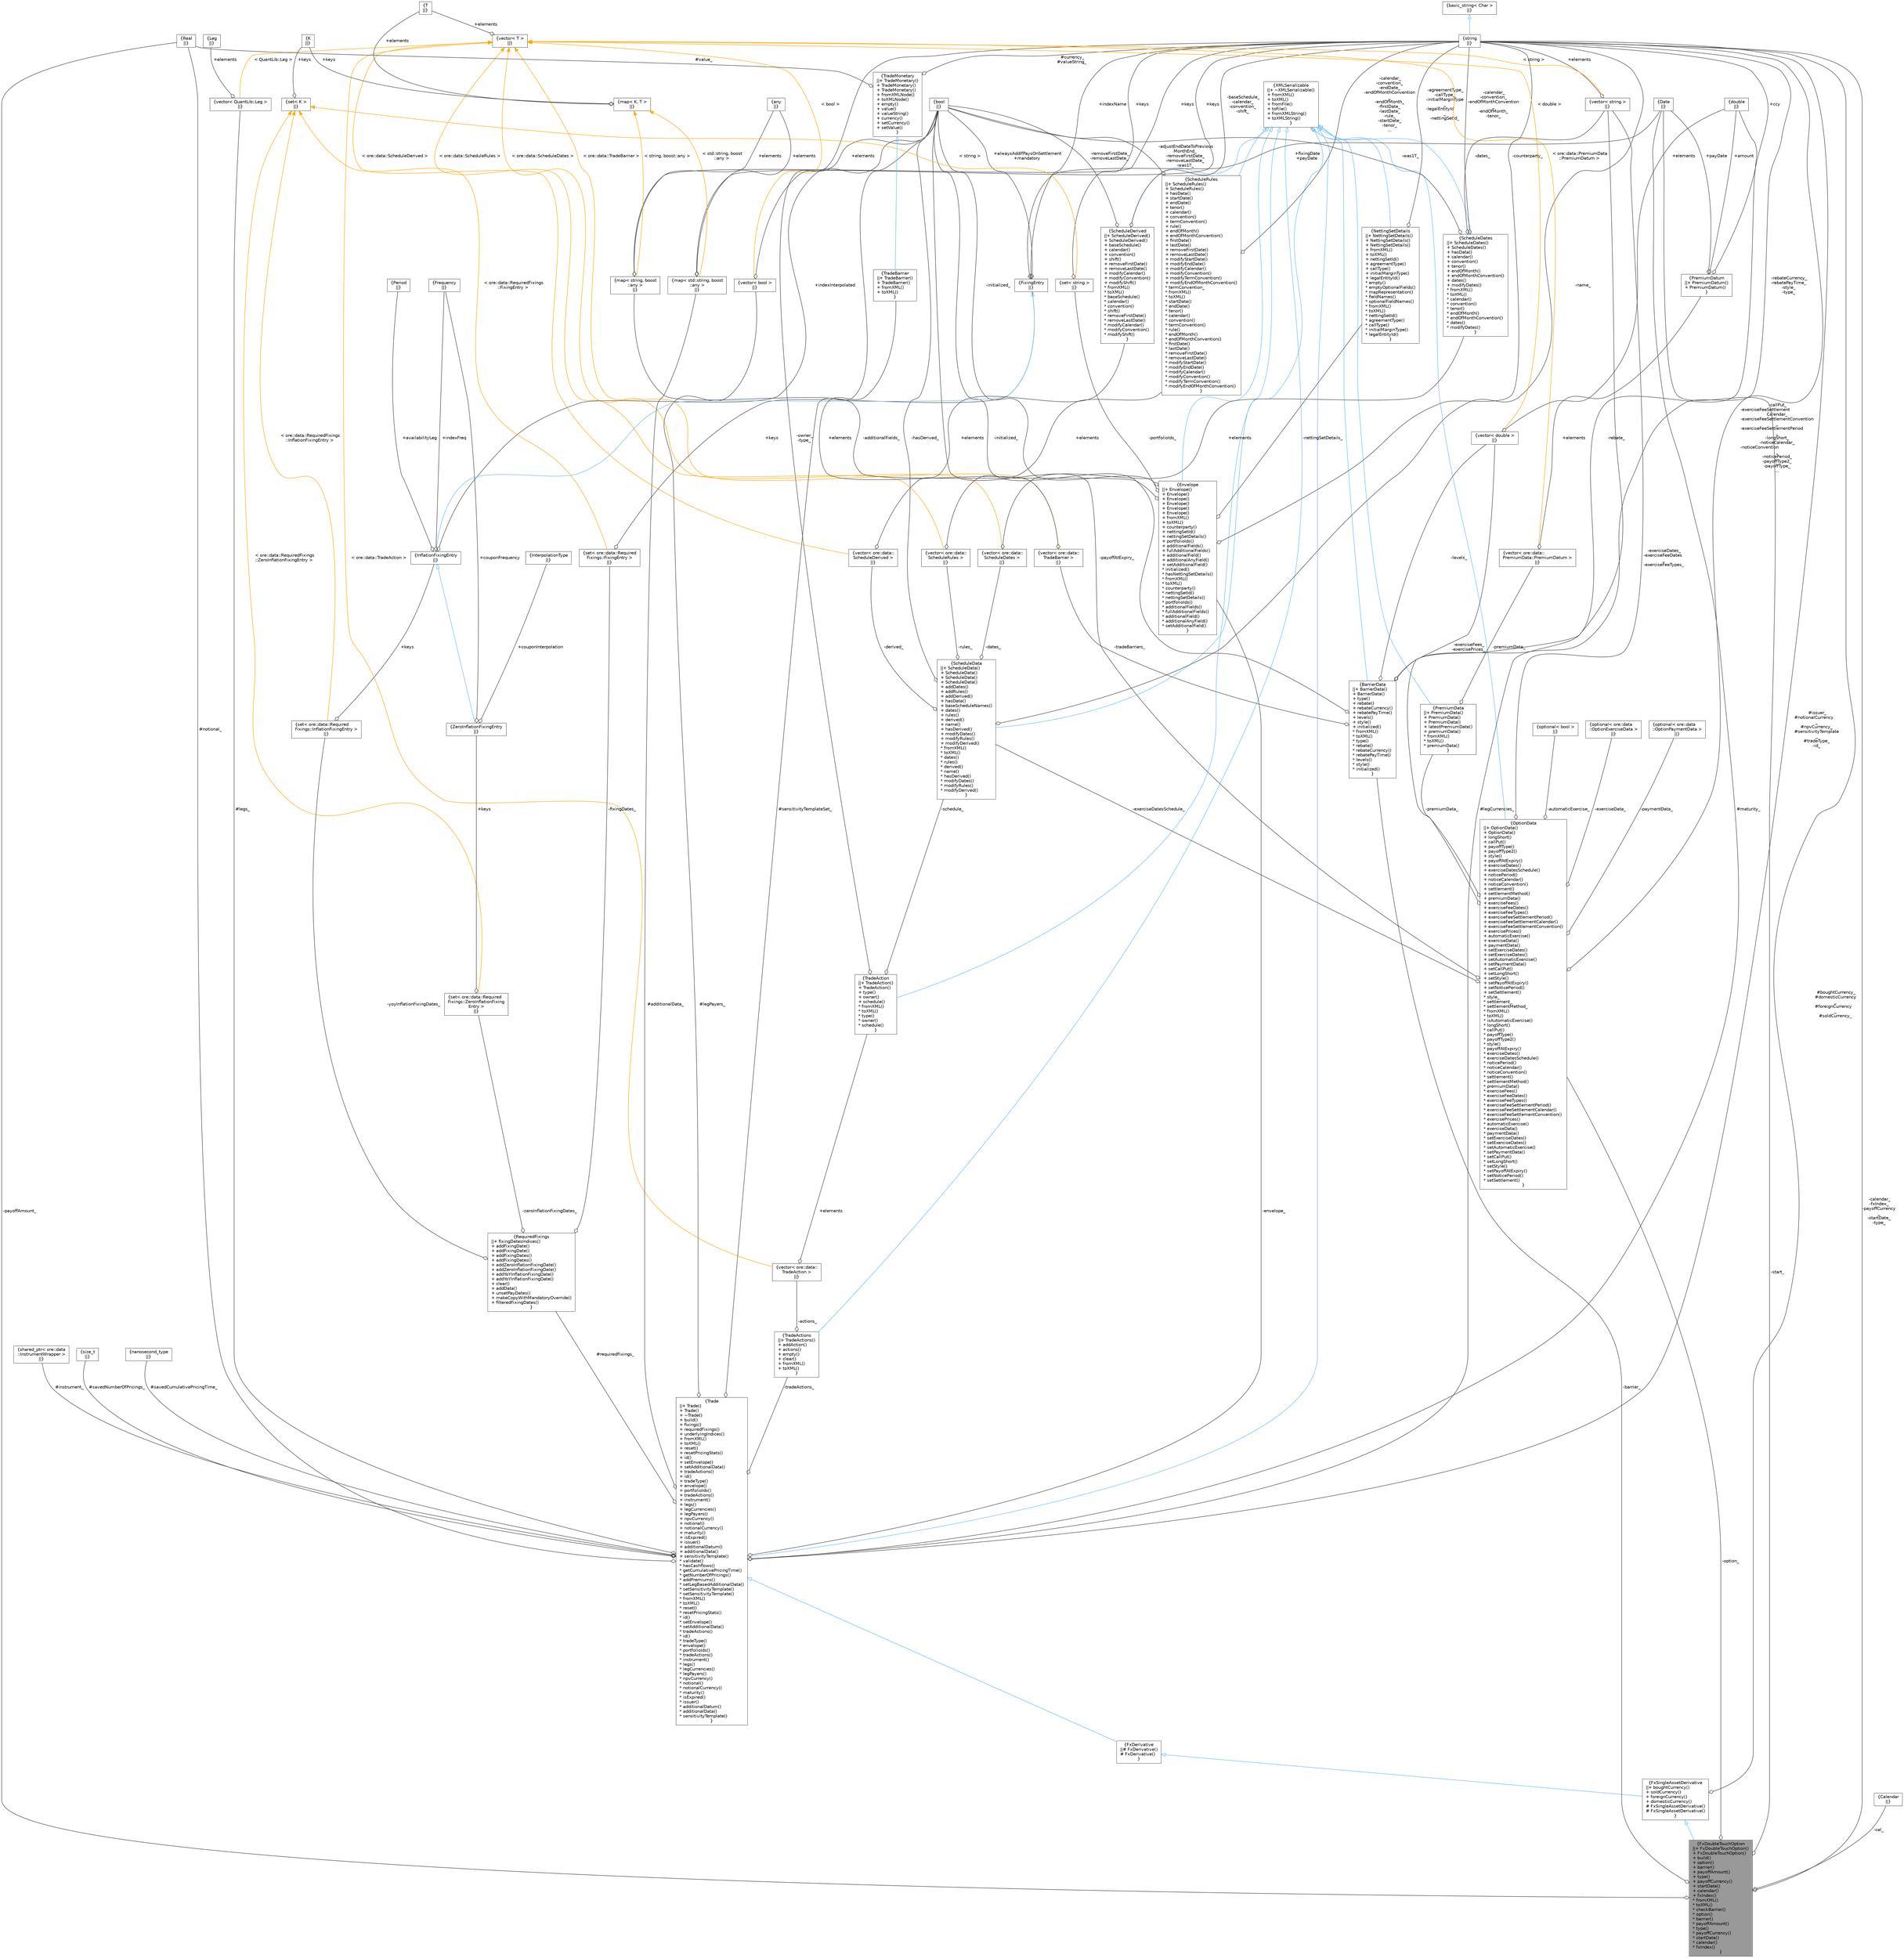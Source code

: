 digraph "FxDoubleTouchOption"
{
 // INTERACTIVE_SVG=YES
 // LATEX_PDF_SIZE
  bgcolor="transparent";
  edge [fontname=Helvetica,fontsize=10,labelfontname=Helvetica,labelfontsize=10];
  node [fontname=Helvetica,fontsize=10,shape=box,height=0.2,width=0.4];
  Node1 [label="{FxDoubleTouchOption\n||+ FxDoubleTouchOption()\l+ FxDoubleTouchOption()\l+ build()\l+ option()\l+ barrier()\l+ payoffAmount()\l+ type()\l+ payoffCurrency()\l+ startDate()\l+ calendar()\l+ fxIndex()\l* fromXML()\l* toXML()\l* checkBarrier()\l* option()\l* barrier()\l* payoffAmount()\l* type()\l* payoffCurrency()\l* startDate()\l* calendar()\l* fxIndex()\l}",height=0.2,width=0.4,color="gray40", fillcolor="grey60", style="filled", fontcolor="black",tooltip="Serializable FX Double One-Touch/No-Touch Option."];
  Node2 -> Node1 [dir="back",color="steelblue1",style="solid",arrowtail="onormal"];
  Node2 [label="{FxSingleAssetDerivative\n||+ boughtCurrency()\l+ soldCurrency()\l+ foreignCurrency()\l+ domesticCurrency()\l# FxSingleAssetDerivative()\l# FxSingleAssetDerivative()\l}",height=0.2,width=0.4,color="gray40", fillcolor="white", style="filled",URL="$classore_1_1data_1_1_fx_single_asset_derivative.html",tooltip="Base class for all single asset FX Derivaties."];
  Node3 -> Node2 [dir="back",color="steelblue1",style="solid",arrowtail="onormal"];
  Node3 [label="{FxDerivative\n||# FxDerivative()\l# FxDerivative()\l}",height=0.2,width=0.4,color="gray40", fillcolor="white", style="filled",URL="$classore_1_1data_1_1_fx_derivative.html",tooltip="Base class for all FX Derivaties."];
  Node4 -> Node3 [dir="back",color="steelblue1",style="solid",arrowtail="onormal"];
  Node4 [label="{Trade\n||+ Trade()\l+ Trade()\l+ ~Trade()\l+ build()\l+ fixings()\l+ requiredFixings()\l+ underlyingIndices()\l+ fromXML()\l+ toXML()\l+ reset()\l+ resetPricingStats()\l+ id()\l+ setEnvelope()\l+ setAdditionalData()\l+ tradeActions()\l+ id()\l+ tradeType()\l+ envelope()\l+ portfolioIds()\l+ tradeActions()\l+ instrument()\l+ legs()\l+ legCurrencies()\l+ legPayers()\l+ npvCurrency()\l+ notional()\l+ notionalCurrency()\l+ maturity()\l+ isExpired()\l+ issuer()\l+ additionalDatum()\l+ additionalData()\l+ sensitivityTemplate()\l* validate()\l* hasCashflows()\l* getCumulativePricingTime()\l* getNumberOfPricings()\l* addPremiums()\l* setLegBasedAdditionalData()\l* setSensitivityTemplate()\l* setSensitivityTemplate()\l* fromXML()\l* toXML()\l* reset()\l* resetPricingStats()\l* id()\l* setEnvelope()\l* setAdditionalData()\l* tradeActions()\l* id()\l* tradeType()\l* envelope()\l* portfolioIds()\l* tradeActions()\l* instrument()\l* legs()\l* legCurrencies()\l* legPayers()\l* npvCurrency()\l* notional()\l* notionalCurrency()\l* maturity()\l* isExpired()\l* issuer()\l* additionalDatum()\l* additionalData()\l* sensitivityTemplate()\l}",height=0.2,width=0.4,color="gray40", fillcolor="white", style="filled",URL="$classore_1_1data_1_1_trade.html",tooltip="Trade base class."];
  Node5 -> Node4 [dir="back",color="steelblue1",style="solid",arrowtail="onormal"];
  Node5 [label="{XMLSerializable\n||+ ~XMLSerializable()\l+ fromXML()\l+ toXML()\l+ fromFile()\l+ toFile()\l+ fromXMLString()\l+ toXMLString()\l}",height=0.2,width=0.4,color="gray40", fillcolor="white", style="filled",URL="$classore_1_1data_1_1_x_m_l_serializable.html",tooltip="Base class for all serializable classes."];
  Node6 -> Node4 [color="grey25",style="solid",label=" #issuer_\n#notionalCurrency\l_\n#npvCurrency_\n#sensitivityTemplate\l_\n#tradeType_\n-id_" ,arrowhead="odiamond"];
  Node6 [label="{string\n||}",height=0.2,width=0.4,color="gray40", fillcolor="white", style="filled",tooltip=" "];
  Node7 -> Node6 [dir="back",color="steelblue1",style="solid",arrowtail="onormal"];
  Node7 [label="{basic_string\< Char \>\n||}",height=0.2,width=0.4,color="gray40", fillcolor="white", style="filled",tooltip=" "];
  Node8 -> Node4 [color="grey25",style="solid",label=" #instrument_" ,arrowhead="odiamond"];
  Node8 [label="{shared_ptr\< ore::data\l::InstrumentWrapper \>\n||}",height=0.2,width=0.4,color="gray40", fillcolor="white", style="filled",tooltip=" "];
  Node9 -> Node4 [color="grey25",style="solid",label=" #legs_" ,arrowhead="odiamond"];
  Node9 [label="{vector\< QuantLib::Leg \>\n||}",height=0.2,width=0.4,color="gray40", fillcolor="white", style="filled",tooltip=" "];
  Node10 -> Node9 [color="grey25",style="solid",label=" +elements" ,arrowhead="odiamond"];
  Node10 [label="{Leg\n||}",height=0.2,width=0.4,color="gray40", fillcolor="white", style="filled",tooltip=" "];
  Node11 -> Node9 [dir="back",color="orange",style="solid",label=" \< QuantLib::Leg \>" ];
  Node11 [label="{vector\< T \>\n||}",height=0.2,width=0.4,color="gray40", fillcolor="white", style="filled",tooltip=" "];
  Node12 -> Node11 [color="grey25",style="solid",label=" +elements" ,arrowhead="odiamond"];
  Node12 [label="{T\n||}",height=0.2,width=0.4,color="gray40", fillcolor="white", style="filled",tooltip=" "];
  Node13 -> Node4 [color="grey25",style="solid",label=" #legCurrencies_" ,arrowhead="odiamond"];
  Node13 [label="{vector\< string \>\n||}",height=0.2,width=0.4,color="gray40", fillcolor="white", style="filled",tooltip=" "];
  Node6 -> Node13 [color="grey25",style="solid",label=" +elements" ,arrowhead="odiamond"];
  Node11 -> Node13 [dir="back",color="orange",style="solid",label=" \< string \>" ];
  Node14 -> Node4 [color="grey25",style="solid",label=" #legPayers_" ,arrowhead="odiamond"];
  Node14 [label="{vector\< bool \>\n||}",height=0.2,width=0.4,color="gray40", fillcolor="white", style="filled",tooltip=" "];
  Node15 -> Node14 [color="grey25",style="solid",label=" +elements" ,arrowhead="odiamond"];
  Node15 [label="{bool\n||}",height=0.2,width=0.4,color="gray40", fillcolor="white", style="filled",URL="$classbool.html",tooltip=" "];
  Node11 -> Node14 [dir="back",color="orange",style="solid",label=" \< bool \>" ];
  Node16 -> Node4 [color="grey25",style="solid",label=" #notional_" ,arrowhead="odiamond"];
  Node16 [label="{Real\n||}",height=0.2,width=0.4,color="gray40", fillcolor="white", style="filled",tooltip=" "];
  Node17 -> Node4 [color="grey25",style="solid",label=" #maturity_" ,arrowhead="odiamond"];
  Node17 [label="{Date\n||}",height=0.2,width=0.4,color="gray40", fillcolor="white", style="filled",tooltip=" "];
  Node15 -> Node4 [color="grey25",style="solid",label=" #sensitivityTemplateSet_" ,arrowhead="odiamond"];
  Node18 -> Node4 [color="grey25",style="solid",label=" #savedNumberOfPricings_" ,arrowhead="odiamond"];
  Node18 [label="{size_t\n||}",height=0.2,width=0.4,color="gray40", fillcolor="white", style="filled",tooltip=" "];
  Node19 -> Node4 [color="grey25",style="solid",label=" #savedCumulativePricingTime_" ,arrowhead="odiamond"];
  Node19 [label="{nanosecond_type\n||}",height=0.2,width=0.4,color="gray40", fillcolor="white", style="filled",tooltip=" "];
  Node20 -> Node4 [color="grey25",style="solid",label=" #requiredFixings_" ,arrowhead="odiamond"];
  Node20 [label="{RequiredFixings\n||+ fixingDatesIndices()\l+ addFixingDate()\l+ addFixingDate()\l+ addFixingDates()\l+ addFixingDates()\l+ addZeroInflationFixingDate()\l+ addZeroInflationFixingDate()\l+ addYoYInflationFixingDate()\l+ addYoYInflationFixingDate()\l+ clear()\l+ addData()\l+ unsetPayDates()\l+ makeCopyWithMandatoryOverride()\l+ filteredFixingDates()\l}",height=0.2,width=0.4,color="gray40", fillcolor="white", style="filled",URL="$classore_1_1data_1_1_required_fixings.html",tooltip=" "];
  Node21 -> Node20 [color="grey25",style="solid",label=" -fixingDates_" ,arrowhead="odiamond"];
  Node21 [label="{set\< ore::data::Required\lFixings::FixingEntry \>\n||}",height=0.2,width=0.4,color="gray40", fillcolor="white", style="filled",tooltip=" "];
  Node22 -> Node21 [color="grey25",style="solid",label=" +keys" ,arrowhead="odiamond"];
  Node22 [label="{FixingEntry\n||}",height=0.2,width=0.4,color="gray40", fillcolor="white", style="filled",URL="$structore_1_1data_1_1_required_fixings_1_1_fixing_entry.html",tooltip=" "];
  Node6 -> Node22 [color="grey25",style="solid",label=" +indexName" ,arrowhead="odiamond"];
  Node17 -> Node22 [color="grey25",style="solid",label=" +fixingDate\n+payDate" ,arrowhead="odiamond"];
  Node15 -> Node22 [color="grey25",style="solid",label=" +alwaysAddIfPaysOnSettlement\n+mandatory" ,arrowhead="odiamond"];
  Node23 -> Node21 [dir="back",color="orange",style="solid",label=" \< ore::data::RequiredFixings\l::FixingEntry \>" ];
  Node23 [label="{set\< K \>\n||}",height=0.2,width=0.4,color="gray40", fillcolor="white", style="filled",tooltip=" "];
  Node24 -> Node23 [color="grey25",style="solid",label=" +keys" ,arrowhead="odiamond"];
  Node24 [label="{K\n||}",height=0.2,width=0.4,color="gray40", fillcolor="white", style="filled",tooltip=" "];
  Node25 -> Node20 [color="grey25",style="solid",label=" -zeroInflationFixingDates_" ,arrowhead="odiamond"];
  Node25 [label="{set\< ore::data::Required\lFixings::ZeroInflationFixing\lEntry \>\n||}",height=0.2,width=0.4,color="gray40", fillcolor="white", style="filled",tooltip=" "];
  Node26 -> Node25 [color="grey25",style="solid",label=" +keys" ,arrowhead="odiamond"];
  Node26 [label="{ZeroInflationFixingEntry\n||}",height=0.2,width=0.4,color="gray40", fillcolor="white", style="filled",URL="$structore_1_1data_1_1_required_fixings_1_1_zero_inflation_fixing_entry.html",tooltip=" "];
  Node27 -> Node26 [dir="back",color="steelblue1",style="solid",arrowtail="onormal"];
  Node27 [label="{InflationFixingEntry\n||}",height=0.2,width=0.4,color="gray40", fillcolor="white", style="filled",URL="$structore_1_1data_1_1_required_fixings_1_1_inflation_fixing_entry.html",tooltip=" "];
  Node22 -> Node27 [dir="back",color="steelblue1",style="solid",arrowtail="onormal"];
  Node15 -> Node27 [color="grey25",style="solid",label=" +indexInterpolated" ,arrowhead="odiamond"];
  Node28 -> Node27 [color="grey25",style="solid",label=" +indexFreq" ,arrowhead="odiamond"];
  Node28 [label="{Frequency\n||}",height=0.2,width=0.4,color="gray40", fillcolor="white", style="filled",tooltip=" "];
  Node29 -> Node27 [color="grey25",style="solid",label=" +availabilityLeg" ,arrowhead="odiamond"];
  Node29 [label="{Period\n||}",height=0.2,width=0.4,color="gray40", fillcolor="white", style="filled",tooltip=" "];
  Node30 -> Node26 [color="grey25",style="solid",label=" +couponInterpolation" ,arrowhead="odiamond"];
  Node30 [label="{InterpolationType\n||}",height=0.2,width=0.4,color="gray40", fillcolor="white", style="filled",tooltip=" "];
  Node28 -> Node26 [color="grey25",style="solid",label=" +couponFrequency" ,arrowhead="odiamond"];
  Node23 -> Node25 [dir="back",color="orange",style="solid",label=" \< ore::data::RequiredFixings\l::ZeroInflationFixingEntry \>" ];
  Node31 -> Node20 [color="grey25",style="solid",label=" -yoyInflationFixingDates_" ,arrowhead="odiamond"];
  Node31 [label="{set\< ore::data::Required\lFixings::InflationFixingEntry \>\n||}",height=0.2,width=0.4,color="gray40", fillcolor="white", style="filled",tooltip=" "];
  Node27 -> Node31 [color="grey25",style="solid",label=" +keys" ,arrowhead="odiamond"];
  Node23 -> Node31 [dir="back",color="orange",style="solid",label=" \< ore::data::RequiredFixings\l::InflationFixingEntry \>" ];
  Node32 -> Node4 [color="grey25",style="solid",label=" #additionalData_" ,arrowhead="odiamond"];
  Node32 [label="{map\< std::string, boost\l::any \>\n||}",height=0.2,width=0.4,color="gray40", fillcolor="white", style="filled",tooltip=" "];
  Node6 -> Node32 [color="grey25",style="solid",label=" +keys" ,arrowhead="odiamond"];
  Node33 -> Node32 [color="grey25",style="solid",label=" +elements" ,arrowhead="odiamond"];
  Node33 [label="{any\n||}",height=0.2,width=0.4,color="gray40", fillcolor="white", style="filled",tooltip=" "];
  Node34 -> Node32 [dir="back",color="orange",style="solid",label=" \< std::string, boost\l::any \>" ];
  Node34 [label="{map\< K, T \>\n||}",height=0.2,width=0.4,color="gray40", fillcolor="white", style="filled",tooltip=" "];
  Node24 -> Node34 [color="grey25",style="solid",label=" +keys" ,arrowhead="odiamond"];
  Node12 -> Node34 [color="grey25",style="solid",label=" +elements" ,arrowhead="odiamond"];
  Node35 -> Node4 [color="grey25",style="solid",label=" -envelope_" ,arrowhead="odiamond"];
  Node35 [label="{Envelope\n||+ Envelope()\l+ Envelope()\l+ Envelope()\l+ Envelope()\l+ Envelope()\l+ Envelope()\l+ fromXML()\l+ toXML()\l+ counterparty()\l+ nettingSetId()\l+ nettingSetDetails()\l+ portfolioIds()\l+ additionalFields()\l+ fullAdditionalFields()\l+ additionalField()\l+ additionalAnyField()\l+ setAdditionalField()\l* initialized()\l* hasNettingSetDetails()\l* fromXML()\l* toXML()\l* counterparty()\l* nettingSetId()\l* nettingSetDetails()\l* portfolioIds()\l* additionalFields()\l* fullAdditionalFields()\l* additionalField()\l* additionalAnyField()\l* setAdditionalField()\l}",height=0.2,width=0.4,color="gray40", fillcolor="white", style="filled",URL="$classore_1_1data_1_1_envelope.html",tooltip="Serializable object holding generic trade data, reporting dimensions."];
  Node5 -> Node35 [dir="back",color="steelblue1",style="solid",arrowtail="onormal"];
  Node6 -> Node35 [color="grey25",style="solid",label=" -counterparty_" ,arrowhead="odiamond"];
  Node36 -> Node35 [color="grey25",style="solid",label=" -nettingSetDetails_" ,arrowhead="odiamond"];
  Node36 [label="{NettingSetDetails\n||+ NettingSetDetails()\l+ NettingSetDetails()\l+ NettingSetDetails()\l+ fromXML()\l+ toXML()\l+ nettingSetId()\l+ agreementType()\l+ callType()\l+ initialMarginType()\l+ legalEntityId()\l* empty()\l* emptyOptionalFields()\l* mapRepresentation()\l* fieldNames()\l* optionalFieldNames()\l* fromXML()\l* toXML()\l* nettingSetId()\l* agreementType()\l* callType()\l* initialMarginType()\l* legalEntityId()\l}",height=0.2,width=0.4,color="gray40", fillcolor="white", style="filled",URL="$classore_1_1data_1_1_netting_set_details.html",tooltip="Serializable object holding netting set identification data."];
  Node5 -> Node36 [dir="back",color="steelblue1",style="solid",arrowtail="onormal"];
  Node6 -> Node36 [color="grey25",style="solid",label=" -agreementType_\n-callType_\n-initialMarginType\l_\n-legalEntityId\l_\n-nettingSetId_" ,arrowhead="odiamond"];
  Node37 -> Node35 [color="grey25",style="solid",label=" -portfolioIds_" ,arrowhead="odiamond"];
  Node37 [label="{set\< string \>\n||}",height=0.2,width=0.4,color="gray40", fillcolor="white", style="filled",tooltip=" "];
  Node6 -> Node37 [color="grey25",style="solid",label=" +keys" ,arrowhead="odiamond"];
  Node23 -> Node37 [dir="back",color="orange",style="solid",label=" \< string \>" ];
  Node38 -> Node35 [color="grey25",style="solid",label=" -additionalFields_" ,arrowhead="odiamond"];
  Node38 [label="{map\< string, boost\l::any \>\n||}",height=0.2,width=0.4,color="gray40", fillcolor="white", style="filled",tooltip=" "];
  Node6 -> Node38 [color="grey25",style="solid",label=" +keys" ,arrowhead="odiamond"];
  Node33 -> Node38 [color="grey25",style="solid",label=" +elements" ,arrowhead="odiamond"];
  Node34 -> Node38 [dir="back",color="orange",style="solid",label=" \< string, boost::any \>" ];
  Node15 -> Node35 [color="grey25",style="solid",label=" -initialized_" ,arrowhead="odiamond"];
  Node39 -> Node4 [color="grey25",style="solid",label=" -tradeActions_" ,arrowhead="odiamond"];
  Node39 [label="{TradeActions\n||+ TradeActions()\l+ addAction()\l+ actions()\l+ empty()\l+ clear()\l+ fromXML()\l+ toXML()\l}",height=0.2,width=0.4,color="gray40", fillcolor="white", style="filled",URL="$classore_1_1data_1_1_trade_actions.html",tooltip="Serializable object holding generic trade actions."];
  Node5 -> Node39 [dir="back",color="steelblue1",style="solid",arrowtail="onormal"];
  Node40 -> Node39 [color="grey25",style="solid",label=" -actions_" ,arrowhead="odiamond"];
  Node40 [label="{vector\< ore::data::\lTradeAction \>\n||}",height=0.2,width=0.4,color="gray40", fillcolor="white", style="filled",tooltip=" "];
  Node41 -> Node40 [color="grey25",style="solid",label=" +elements" ,arrowhead="odiamond"];
  Node41 [label="{TradeAction\n||+ TradeAction()\l+ TradeAction()\l+ type()\l+ owner()\l+ schedule()\l* fromXML()\l* toXML()\l* type()\l* owner()\l* schedule()\l}",height=0.2,width=0.4,color="gray40", fillcolor="white", style="filled",URL="$classore_1_1data_1_1_trade_action.html",tooltip="Serializable object holding a trade action."];
  Node5 -> Node41 [dir="back",color="steelblue1",style="solid",arrowtail="onormal"];
  Node6 -> Node41 [color="grey25",style="solid",label=" -owner_\n-type_" ,arrowhead="odiamond"];
  Node42 -> Node41 [color="grey25",style="solid",label=" -schedule_" ,arrowhead="odiamond"];
  Node42 [label="{ScheduleData\n||+ ScheduleData()\l+ ScheduleData()\l+ ScheduleData()\l+ ScheduleData()\l+ addDates()\l+ addRules()\l+ addDerived()\l+ hasData()\l+ baseScheduleNames()\l+ dates()\l+ rules()\l+ derived()\l+ name()\l+ hasDerived()\l+ modifyDates()\l+ modifyRules()\l+ modifyDerived()\l* fromXML()\l* toXML()\l* dates()\l* rules()\l* derived()\l* name()\l* hasDerived()\l* modifyDates()\l* modifyRules()\l* modifyDerived()\l}",height=0.2,width=0.4,color="gray40", fillcolor="white", style="filled",URL="$classore_1_1data_1_1_schedule_data.html",tooltip="Serializable schedule data."];
  Node5 -> Node42 [dir="back",color="steelblue1",style="solid",arrowtail="onormal"];
  Node43 -> Node42 [color="grey25",style="solid",label=" -dates_" ,arrowhead="odiamond"];
  Node43 [label="{vector\< ore::data::\lScheduleDates \>\n||}",height=0.2,width=0.4,color="gray40", fillcolor="white", style="filled",tooltip=" "];
  Node44 -> Node43 [color="grey25",style="solid",label=" +elements" ,arrowhead="odiamond"];
  Node44 [label="{ScheduleDates\n||+ ScheduleDates()\l+ ScheduleDates()\l+ hasData()\l+ calendar()\l+ convention()\l+ tenor()\l+ endOfMonth()\l+ endOfMonthConvention()\l+ dates()\l+ modifyDates()\l* fromXML()\l* toXML()\l* calendar()\l* convention()\l* tenor()\l* endOfMonth()\l* endOfMonthConvention()\l* dates()\l* modifyDates()\l}",height=0.2,width=0.4,color="gray40", fillcolor="white", style="filled",URL="$classore_1_1data_1_1_schedule_dates.html",tooltip="Serializable object holding schedule Dates data."];
  Node5 -> Node44 [dir="back",color="steelblue1",style="solid",arrowtail="onormal"];
  Node6 -> Node44 [color="grey25",style="solid",label=" -calendar_\n-convention_\n-endOfMonthConvention\l_\n-endOfMonth_\n-tenor_" ,arrowhead="odiamond"];
  Node13 -> Node44 [color="grey25",style="solid",label=" -dates_" ,arrowhead="odiamond"];
  Node15 -> Node44 [color="grey25",style="solid",label=" -was1T_" ,arrowhead="odiamond"];
  Node11 -> Node43 [dir="back",color="orange",style="solid",label=" \< ore::data::ScheduleDates \>" ];
  Node45 -> Node42 [color="grey25",style="solid",label=" -rules_" ,arrowhead="odiamond"];
  Node45 [label="{vector\< ore::data::\lScheduleRules \>\n||}",height=0.2,width=0.4,color="gray40", fillcolor="white", style="filled",tooltip=" "];
  Node46 -> Node45 [color="grey25",style="solid",label=" +elements" ,arrowhead="odiamond"];
  Node46 [label="{ScheduleRules\n||+ ScheduleRules()\l+ ScheduleRules()\l+ hasData()\l+ startDate()\l+ endDate()\l+ tenor()\l+ calendar()\l+ convention()\l+ termConvention()\l+ rule()\l+ endOfMonth()\l+ endOfMonthConvention()\l+ firstDate()\l+ lastDate()\l+ removeFirstDate()\l+ removeLastDate()\l+ modifyStartDate()\l+ modifyEndDate()\l+ modifyCalendar()\l+ modifyConvention()\l+ modifyTermConvention()\l+ modifyEndOfMonthConvention()\l* termConvention_\l* fromXML()\l* toXML()\l* startDate()\l* endDate()\l* tenor()\l* calendar()\l* convention()\l* termConvention()\l* rule()\l* endOfMonth()\l* endOfMonthConvention()\l* firstDate()\l* lastDate()\l* removeFirstDate()\l* removeLastDate()\l* modifyStartDate()\l* modifyEndDate()\l* modifyCalendar()\l* modifyConvention()\l* modifyTermConvention()\l* modifyEndOfMonthConvention()\l}",height=0.2,width=0.4,color="gray40", fillcolor="white", style="filled",URL="$classore_1_1data_1_1_schedule_rules.html",tooltip="Serializable object holding schedule Rules data."];
  Node5 -> Node46 [dir="back",color="steelblue1",style="solid",arrowtail="onormal"];
  Node6 -> Node46 [color="grey25",style="solid",label=" -calendar_\n-convention_\n-endDate_\n-endOfMonthConvention\l_\n-endOfMonth_\n-firstDate_\n-lastDate_\n-rule_\n-startDate_\n-tenor_\n..." ,arrowhead="odiamond"];
  Node15 -> Node46 [color="grey25",style="solid",label=" -adjustEndDateToPrevious\lMonthEnd_\n-removeFirstDate_\n-removeLastDate_\n-was1T_" ,arrowhead="odiamond"];
  Node11 -> Node45 [dir="back",color="orange",style="solid",label=" \< ore::data::ScheduleRules \>" ];
  Node47 -> Node42 [color="grey25",style="solid",label=" -derived_" ,arrowhead="odiamond"];
  Node47 [label="{vector\< ore::data::\lScheduleDerived \>\n||}",height=0.2,width=0.4,color="gray40", fillcolor="white", style="filled",tooltip=" "];
  Node48 -> Node47 [color="grey25",style="solid",label=" +elements" ,arrowhead="odiamond"];
  Node48 [label="{ScheduleDerived\n||+ ScheduleDerived()\l+ ScheduleDerived()\l+ baseSchedule()\l+ calendar()\l+ convention()\l+ shift()\l+ removeFirstDate()\l+ removeLastDate()\l+ modifyCalendar()\l+ modifyConvention()\l+ modifyShift()\l* fromXML()\l* toXML()\l* baseSchedule()\l* calendar()\l* convention()\l* shift()\l* removeFirstDate()\l* removeLastDate()\l* modifyCalendar()\l* modifyConvention()\l* modifyShift()\l}",height=0.2,width=0.4,color="gray40", fillcolor="white", style="filled",URL="$classore_1_1data_1_1_schedule_derived.html",tooltip="Serializable object holding Derived schedule data."];
  Node5 -> Node48 [dir="back",color="steelblue1",style="solid",arrowtail="onormal"];
  Node6 -> Node48 [color="grey25",style="solid",label=" -baseSchedule_\n-calendar_\n-convention_\n-shift_" ,arrowhead="odiamond"];
  Node15 -> Node48 [color="grey25",style="solid",label=" -removeFirstDate_\n-removeLastDate_" ,arrowhead="odiamond"];
  Node11 -> Node47 [dir="back",color="orange",style="solid",label=" \< ore::data::ScheduleDerived \>" ];
  Node6 -> Node42 [color="grey25",style="solid",label=" -name_" ,arrowhead="odiamond"];
  Node15 -> Node42 [color="grey25",style="solid",label=" -hasDerived_" ,arrowhead="odiamond"];
  Node11 -> Node40 [dir="back",color="orange",style="solid",label=" \< ore::data::TradeAction \>" ];
  Node6 -> Node2 [color="grey25",style="solid",label=" #boughtCurrency_\n#domesticCurrency\l_\n#foreignCurrency\l_\n#soldCurrency_" ,arrowhead="odiamond"];
  Node49 -> Node1 [color="grey25",style="solid",label=" -option_" ,arrowhead="odiamond"];
  Node49 [label="{OptionData\n||+ OptionData()\l+ OptionData()\l+ longShort()\l+ callPut()\l+ payoffType()\l+ payoffType2()\l+ style()\l+ payoffAtExpiry()\l+ exerciseDates()\l+ exerciseDatesSchedule()\l+ noticePeriod()\l+ noticeCalendar()\l+ noticeConvention()\l+ settlement()\l+ settlementMethod()\l+ premiumData()\l+ exerciseFees()\l+ exerciseFeeDates()\l+ exerciseFeeTypes()\l+ exerciseFeeSettlementPeriod()\l+ exerciseFeeSettlementCalendar()\l+ exerciseFeeSettlementConvention()\l+ exercisePrices()\l+ automaticExercise()\l+ exerciseData()\l+ paymentData()\l+ setExerciseDates()\l+ setExerciseDates()\l+ setAutomaticExercise()\l+ setPaymentData()\l+ setCallPut()\l+ setLongShort()\l+ setStyle()\l+ setPayoffAtExpiry()\l+ setNoticePeriod()\l+ setSettlement()\l* style_\l* settlement_\l* settlementMethod_\l* fromXML()\l* toXML()\l* isAutomaticExercise()\l* longShort()\l* callPut()\l* payoffType()\l* payoffType2()\l* style()\l* payoffAtExpiry()\l* exerciseDates()\l* exerciseDatesSchedule()\l* noticePeriod()\l* noticeCalendar()\l* noticeConvention()\l* settlement()\l* settlementMethod()\l* premiumData()\l* exerciseFees()\l* exerciseFeeDates()\l* exerciseFeeTypes()\l* exerciseFeeSettlementPeriod()\l* exerciseFeeSettlementCalendar()\l* exerciseFeeSettlementConvention()\l* exercisePrices()\l* automaticExercise()\l* exerciseData()\l* paymentData()\l* setExerciseDates()\l* setExerciseDates()\l* setAutomaticExercise()\l* setPaymentData()\l* setCallPut()\l* setLongShort()\l* setStyle()\l* setPayoffAtExpiry()\l* setNoticePeriod()\l* setSettlement()\l}",height=0.2,width=0.4,color="gray40", fillcolor="white", style="filled",URL="$classore_1_1data_1_1_option_data.html",tooltip="Serializable object holding option data."];
  Node5 -> Node49 [dir="back",color="steelblue1",style="solid",arrowtail="onormal"];
  Node6 -> Node49 [color="grey25",style="solid",label=" -callPut_\n-exerciseFeeSettlement\lCalendar_\n-exerciseFeeSettlementConvention\l_\n-exerciseFeeSettlementPeriod\l_\n-longShort_\n-noticeCalendar_\n-noticeConvention\l_\n-noticePeriod_\n-payoffType2_\n-payoffType_\n..." ,arrowhead="odiamond"];
  Node15 -> Node49 [color="grey25",style="solid",label=" -payoffAtExpiry_" ,arrowhead="odiamond"];
  Node42 -> Node49 [color="grey25",style="solid",label=" -exerciseDatesSchedule_" ,arrowhead="odiamond"];
  Node13 -> Node49 [color="grey25",style="solid",label=" -exerciseDates_\n-exerciseFeeDates\l_\n-exerciseFeeTypes_" ,arrowhead="odiamond"];
  Node50 -> Node49 [color="grey25",style="solid",label=" -premiumData_" ,arrowhead="odiamond"];
  Node50 [label="{PremiumData\n||+ PremiumData()\l+ PremiumData()\l+ PremiumData()\l+ latestPremiumDate()\l+ premiumData()\l* fromXML()\l* toXML()\l* premiumData()\l}",height=0.2,width=0.4,color="gray40", fillcolor="white", style="filled",URL="$classore_1_1data_1_1_premium_data.html",tooltip="Serializable object holding premium data."];
  Node5 -> Node50 [dir="back",color="steelblue1",style="solid",arrowtail="onormal"];
  Node51 -> Node50 [color="grey25",style="solid",label=" -premiumData_" ,arrowhead="odiamond"];
  Node51 [label="{vector\< ore::data::\lPremiumData::PremiumDatum \>\n||}",height=0.2,width=0.4,color="gray40", fillcolor="white", style="filled",tooltip=" "];
  Node52 -> Node51 [color="grey25",style="solid",label=" +elements" ,arrowhead="odiamond"];
  Node52 [label="{PremiumDatum\n||+ PremiumDatum()\l+ PremiumDatum()\l}",height=0.2,width=0.4,color="gray40", fillcolor="white", style="filled",URL="$structore_1_1data_1_1_premium_data_1_1_premium_datum.html",tooltip=" "];
  Node53 -> Node52 [color="grey25",style="solid",label=" +amount" ,arrowhead="odiamond"];
  Node53 [label="{double\n||}",height=0.2,width=0.4,color="gray40", fillcolor="white", style="filled",tooltip=" "];
  Node6 -> Node52 [color="grey25",style="solid",label=" +ccy" ,arrowhead="odiamond"];
  Node17 -> Node52 [color="grey25",style="solid",label=" +payDate" ,arrowhead="odiamond"];
  Node11 -> Node51 [dir="back",color="orange",style="solid",label=" \< ore::data::PremiumData\l::PremiumDatum \>" ];
  Node54 -> Node49 [color="grey25",style="solid",label=" -exerciseFees_\n-exercisePrices_" ,arrowhead="odiamond"];
  Node54 [label="{vector\< double \>\n||}",height=0.2,width=0.4,color="gray40", fillcolor="white", style="filled",tooltip=" "];
  Node53 -> Node54 [color="grey25",style="solid",label=" +elements" ,arrowhead="odiamond"];
  Node11 -> Node54 [dir="back",color="orange",style="solid",label=" \< double \>" ];
  Node55 -> Node49 [color="grey25",style="solid",label=" -automaticExercise_" ,arrowhead="odiamond"];
  Node55 [label="{optional\< bool \>\n||}",height=0.2,width=0.4,color="gray40", fillcolor="white", style="filled",tooltip=" "];
  Node56 -> Node49 [color="grey25",style="solid",label=" -exerciseData_" ,arrowhead="odiamond"];
  Node56 [label="{optional\< ore::data\l::OptionExerciseData \>\n||}",height=0.2,width=0.4,color="gray40", fillcolor="white", style="filled",tooltip=" "];
  Node57 -> Node49 [color="grey25",style="solid",label=" -paymentData_" ,arrowhead="odiamond"];
  Node57 [label="{optional\< ore::data\l::OptionPaymentData \>\n||}",height=0.2,width=0.4,color="gray40", fillcolor="white", style="filled",tooltip=" "];
  Node58 -> Node1 [color="grey25",style="solid",label=" -barrier_" ,arrowhead="odiamond"];
  Node58 [label="{BarrierData\n||+ BarrierData()\l+ BarrierData()\l+ type()\l+ rebate()\l+ rebateCurrency()\l+ rebatePayTime()\l+ levels()\l+ style()\l+ initialized()\l* fromXML()\l* toXML()\l* type()\l* rebate()\l* rebateCurrency()\l* rebatePayTime()\l* levels()\l* style()\l* initialized()\l}",height=0.2,width=0.4,color="gray40", fillcolor="white", style="filled",URL="$classore_1_1data_1_1_barrier_data.html",tooltip="Serializable obejct holding barrier data."];
  Node5 -> Node58 [dir="back",color="steelblue1",style="solid",arrowtail="onormal"];
  Node15 -> Node58 [color="grey25",style="solid",label=" -initialized_" ,arrowhead="odiamond"];
  Node6 -> Node58 [color="grey25",style="solid",label=" -rebateCurrency_\n-rebatePayTime_\n-style_\n-type_" ,arrowhead="odiamond"];
  Node54 -> Node58 [color="grey25",style="solid",label=" -levels_" ,arrowhead="odiamond"];
  Node53 -> Node58 [color="grey25",style="solid",label=" -rebate_" ,arrowhead="odiamond"];
  Node59 -> Node58 [color="grey25",style="solid",label=" -tradeBarriers_" ,arrowhead="odiamond"];
  Node59 [label="{vector\< ore::data::\lTradeBarrier \>\n||}",height=0.2,width=0.4,color="gray40", fillcolor="white", style="filled",tooltip=" "];
  Node60 -> Node59 [color="grey25",style="solid",label=" +elements" ,arrowhead="odiamond"];
  Node60 [label="{TradeBarrier\n||+ TradeBarrier()\l+ TradeBarrier()\l+ fromXML()\l+ toXML()\l}",height=0.2,width=0.4,color="gray40", fillcolor="white", style="filled",URL="$classore_1_1data_1_1_trade_barrier.html",tooltip=" "];
  Node61 -> Node60 [dir="back",color="steelblue1",style="solid",arrowtail="onormal"];
  Node61 [label="{TradeMonetary\n||+ TradeMonetary()\l+ TradeMonetary()\l+ TradeMonetary()\l+ fromXMLNode()\l+ toXMLNode()\l+ empty()\l+ value()\l+ valueString()\l+ currency()\l+ setCurrency()\l+ setValue()\l}",height=0.2,width=0.4,color="gray40", fillcolor="white", style="filled",URL="$classore_1_1data_1_1_trade_monetary.html",tooltip=" "];
  Node16 -> Node61 [color="grey25",style="solid",label=" #value_" ,arrowhead="odiamond"];
  Node6 -> Node61 [color="grey25",style="solid",label=" #currency_\n#valueString_" ,arrowhead="odiamond"];
  Node11 -> Node59 [dir="back",color="orange",style="solid",label=" \< ore::data::TradeBarrier \>" ];
  Node6 -> Node1 [color="grey25",style="solid",label=" -calendar_\n-fxIndex_\n-payoffCurrency\l_\n-startDate_\n-type_" ,arrowhead="odiamond"];
  Node16 -> Node1 [color="grey25",style="solid",label=" -payoffAmount_" ,arrowhead="odiamond"];
  Node17 -> Node1 [color="grey25",style="solid",label=" -start_" ,arrowhead="odiamond"];
  Node62 -> Node1 [color="grey25",style="solid",label=" -cal_" ,arrowhead="odiamond"];
  Node62 [label="{Calendar\n||}",height=0.2,width=0.4,color="gray40", fillcolor="white", style="filled",tooltip=" "];
}

